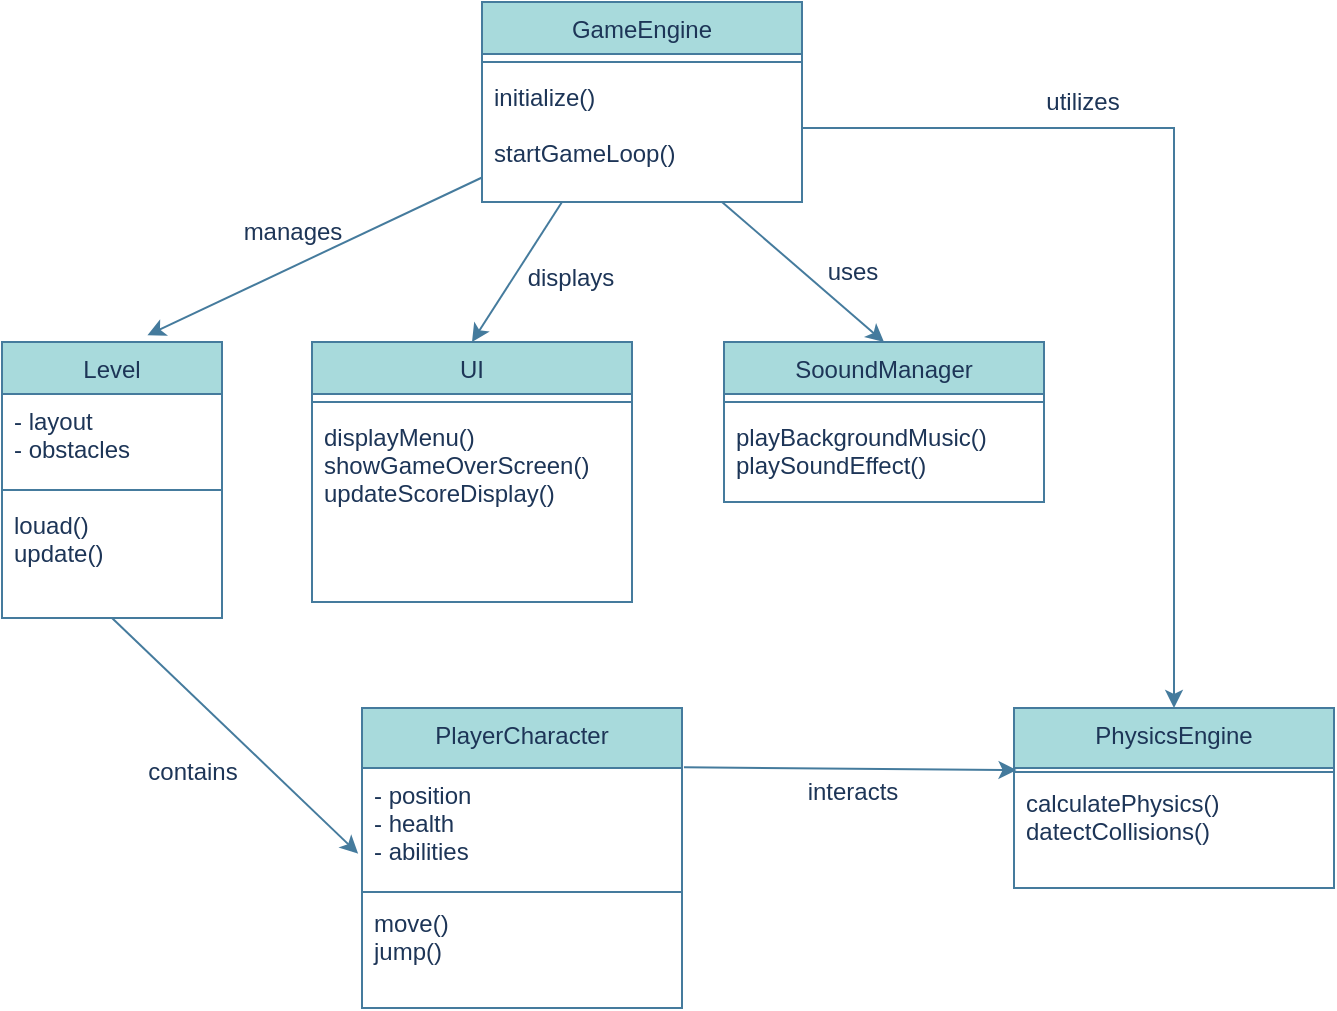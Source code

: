 <mxfile version="22.1.11" type="github">
  <diagram id="C5RBs43oDa-KdzZeNtuy" name="Page-1">
    <mxGraphModel dx="1388" dy="589" grid="0" gridSize="10" guides="1" tooltips="1" connect="1" arrows="1" fold="1" page="1" pageScale="1" pageWidth="827" pageHeight="1169" math="0" shadow="0">
      <root>
        <mxCell id="WIyWlLk6GJQsqaUBKTNV-0" />
        <mxCell id="WIyWlLk6GJQsqaUBKTNV-1" parent="WIyWlLk6GJQsqaUBKTNV-0" />
        <mxCell id="4f2Qqs5_9WDsQYXVXjXi-12" style="edgeStyle=none;rounded=0;orthogonalLoop=1;jettySize=auto;html=1;exitX=0.25;exitY=1;exitDx=0;exitDy=0;entryX=0.5;entryY=0;entryDx=0;entryDy=0;labelBackgroundColor=none;fontColor=default;strokeColor=#457B9D;" edge="1" parent="WIyWlLk6GJQsqaUBKTNV-1" source="zkfFHV4jXpPFQw0GAbJ--0" target="zkfFHV4jXpPFQw0GAbJ--13">
          <mxGeometry relative="1" as="geometry" />
        </mxCell>
        <mxCell id="4f2Qqs5_9WDsQYXVXjXi-13" style="edgeStyle=none;rounded=0;orthogonalLoop=1;jettySize=auto;html=1;exitX=0.75;exitY=1;exitDx=0;exitDy=0;entryX=0.5;entryY=0;entryDx=0;entryDy=0;labelBackgroundColor=none;fontColor=default;strokeColor=#457B9D;" edge="1" parent="WIyWlLk6GJQsqaUBKTNV-1" source="zkfFHV4jXpPFQw0GAbJ--0" target="zkfFHV4jXpPFQw0GAbJ--17">
          <mxGeometry relative="1" as="geometry" />
        </mxCell>
        <mxCell id="zkfFHV4jXpPFQw0GAbJ--0" value="GameEngine" style="swimlane;fontStyle=0;align=center;verticalAlign=top;childLayout=stackLayout;horizontal=1;startSize=26;horizontalStack=0;resizeParent=1;resizeLast=0;collapsible=1;marginBottom=0;rounded=0;shadow=0;strokeWidth=1;labelBackgroundColor=none;fillColor=#A8DADC;strokeColor=#457B9D;fontColor=#1D3557;" parent="WIyWlLk6GJQsqaUBKTNV-1" vertex="1">
          <mxGeometry x="360" y="50" width="160" height="100" as="geometry">
            <mxRectangle x="230" y="140" width="160" height="26" as="alternateBounds" />
          </mxGeometry>
        </mxCell>
        <mxCell id="zkfFHV4jXpPFQw0GAbJ--4" value="" style="line;html=1;strokeWidth=1;align=left;verticalAlign=middle;spacingTop=-1;spacingLeft=3;spacingRight=3;rotatable=0;labelPosition=right;points=[];portConstraint=eastwest;labelBackgroundColor=none;fillColor=#A8DADC;strokeColor=#457B9D;fontColor=#1D3557;rounded=0;" parent="zkfFHV4jXpPFQw0GAbJ--0" vertex="1">
          <mxGeometry y="26" width="160" height="8" as="geometry" />
        </mxCell>
        <mxCell id="zkfFHV4jXpPFQw0GAbJ--5" value="initialize()&#xa;&#xa;startGameLoop()" style="text;align=left;verticalAlign=top;spacingLeft=4;spacingRight=4;overflow=hidden;rotatable=0;points=[[0,0.5],[1,0.5]];portConstraint=eastwest;labelBackgroundColor=none;fontColor=#1D3557;rounded=0;" parent="zkfFHV4jXpPFQw0GAbJ--0" vertex="1">
          <mxGeometry y="34" width="160" height="58" as="geometry" />
        </mxCell>
        <mxCell id="zkfFHV4jXpPFQw0GAbJ--6" value="Level" style="swimlane;fontStyle=0;align=center;verticalAlign=top;childLayout=stackLayout;horizontal=1;startSize=26;horizontalStack=0;resizeParent=1;resizeLast=0;collapsible=1;marginBottom=0;rounded=0;shadow=0;strokeWidth=1;labelBackgroundColor=none;fillColor=#A8DADC;strokeColor=#457B9D;fontColor=#1D3557;" parent="WIyWlLk6GJQsqaUBKTNV-1" vertex="1">
          <mxGeometry x="120" y="220" width="110" height="138" as="geometry">
            <mxRectangle x="120" y="360" width="160" height="26" as="alternateBounds" />
          </mxGeometry>
        </mxCell>
        <mxCell id="zkfFHV4jXpPFQw0GAbJ--8" value="- layout&#xa;- obstacles" style="text;align=left;verticalAlign=top;spacingLeft=4;spacingRight=4;overflow=hidden;rotatable=0;points=[[0,0.5],[1,0.5]];portConstraint=eastwest;rounded=0;shadow=0;html=0;labelBackgroundColor=none;fontColor=#1D3557;" parent="zkfFHV4jXpPFQw0GAbJ--6" vertex="1">
          <mxGeometry y="26" width="110" height="44" as="geometry" />
        </mxCell>
        <mxCell id="zkfFHV4jXpPFQw0GAbJ--9" value="" style="line;html=1;strokeWidth=1;align=left;verticalAlign=middle;spacingTop=-1;spacingLeft=3;spacingRight=3;rotatable=0;labelPosition=right;points=[];portConstraint=eastwest;labelBackgroundColor=none;fillColor=#A8DADC;strokeColor=#457B9D;fontColor=#1D3557;rounded=0;" parent="zkfFHV4jXpPFQw0GAbJ--6" vertex="1">
          <mxGeometry y="70" width="110" height="8" as="geometry" />
        </mxCell>
        <mxCell id="zkfFHV4jXpPFQw0GAbJ--10" value="louad()&#xa;update()" style="text;align=left;verticalAlign=top;spacingLeft=4;spacingRight=4;overflow=hidden;rotatable=0;points=[[0,0.5],[1,0.5]];portConstraint=eastwest;fontStyle=0;labelBackgroundColor=none;fontColor=#1D3557;rounded=0;" parent="zkfFHV4jXpPFQw0GAbJ--6" vertex="1">
          <mxGeometry y="78" width="110" height="52" as="geometry" />
        </mxCell>
        <mxCell id="zkfFHV4jXpPFQw0GAbJ--13" value="UI" style="swimlane;fontStyle=0;align=center;verticalAlign=top;childLayout=stackLayout;horizontal=1;startSize=26;horizontalStack=0;resizeParent=1;resizeLast=0;collapsible=1;marginBottom=0;rounded=0;shadow=0;strokeWidth=1;labelBackgroundColor=none;fillColor=#A8DADC;strokeColor=#457B9D;fontColor=#1D3557;" parent="WIyWlLk6GJQsqaUBKTNV-1" vertex="1">
          <mxGeometry x="275" y="220" width="160" height="130" as="geometry">
            <mxRectangle x="340" y="380" width="170" height="26" as="alternateBounds" />
          </mxGeometry>
        </mxCell>
        <mxCell id="zkfFHV4jXpPFQw0GAbJ--15" value="" style="line;html=1;strokeWidth=1;align=left;verticalAlign=middle;spacingTop=-1;spacingLeft=3;spacingRight=3;rotatable=0;labelPosition=right;points=[];portConstraint=eastwest;labelBackgroundColor=none;fillColor=#A8DADC;strokeColor=#457B9D;fontColor=#1D3557;rounded=0;" parent="zkfFHV4jXpPFQw0GAbJ--13" vertex="1">
          <mxGeometry y="26" width="160" height="8" as="geometry" />
        </mxCell>
        <mxCell id="zkfFHV4jXpPFQw0GAbJ--14" value="displayMenu()&#xa;showGameOverScreen()&#xa;updateScoreDisplay()" style="text;align=left;verticalAlign=top;spacingLeft=4;spacingRight=4;overflow=hidden;rotatable=0;points=[[0,0.5],[1,0.5]];portConstraint=eastwest;labelBackgroundColor=none;fontColor=#1D3557;rounded=0;" parent="zkfFHV4jXpPFQw0GAbJ--13" vertex="1">
          <mxGeometry y="34" width="160" height="56" as="geometry" />
        </mxCell>
        <mxCell id="zkfFHV4jXpPFQw0GAbJ--17" value="SooundManager" style="swimlane;fontStyle=0;align=center;verticalAlign=top;childLayout=stackLayout;horizontal=1;startSize=26;horizontalStack=0;resizeParent=1;resizeLast=0;collapsible=1;marginBottom=0;rounded=0;shadow=0;strokeWidth=1;labelBackgroundColor=none;fillColor=#A8DADC;strokeColor=#457B9D;fontColor=#1D3557;" parent="WIyWlLk6GJQsqaUBKTNV-1" vertex="1">
          <mxGeometry x="481" y="220" width="160" height="80" as="geometry">
            <mxRectangle x="550" y="140" width="160" height="26" as="alternateBounds" />
          </mxGeometry>
        </mxCell>
        <mxCell id="zkfFHV4jXpPFQw0GAbJ--23" value="" style="line;html=1;strokeWidth=1;align=left;verticalAlign=middle;spacingTop=-1;spacingLeft=3;spacingRight=3;rotatable=0;labelPosition=right;points=[];portConstraint=eastwest;labelBackgroundColor=none;fillColor=#A8DADC;strokeColor=#457B9D;fontColor=#1D3557;rounded=0;" parent="zkfFHV4jXpPFQw0GAbJ--17" vertex="1">
          <mxGeometry y="26" width="160" height="8" as="geometry" />
        </mxCell>
        <mxCell id="zkfFHV4jXpPFQw0GAbJ--24" value="playBackgroundMusic()&#xa;playSoundEffect()&#xa;" style="text;align=left;verticalAlign=top;spacingLeft=4;spacingRight=4;overflow=hidden;rotatable=0;points=[[0,0.5],[1,0.5]];portConstraint=eastwest;labelBackgroundColor=none;fontColor=#1D3557;rounded=0;" parent="zkfFHV4jXpPFQw0GAbJ--17" vertex="1">
          <mxGeometry y="34" width="160" height="46" as="geometry" />
        </mxCell>
        <mxCell id="4f2Qqs5_9WDsQYXVXjXi-1" value="PlayerCharacter" style="swimlane;fontStyle=0;align=center;verticalAlign=top;childLayout=stackLayout;horizontal=1;startSize=30;horizontalStack=0;resizeParent=1;resizeLast=0;collapsible=1;marginBottom=0;rounded=0;shadow=0;strokeWidth=1;labelBackgroundColor=none;fillColor=#A8DADC;strokeColor=#457B9D;fontColor=#1D3557;" vertex="1" parent="WIyWlLk6GJQsqaUBKTNV-1">
          <mxGeometry x="300" y="403" width="160" height="150" as="geometry">
            <mxRectangle x="230" y="140" width="160" height="26" as="alternateBounds" />
          </mxGeometry>
        </mxCell>
        <mxCell id="4f2Qqs5_9WDsQYXVXjXi-5" value="- position&#xa;- health&#xa;- abilities" style="text;align=left;verticalAlign=top;spacingLeft=4;spacingRight=4;overflow=hidden;rotatable=0;points=[[0,0.5],[1,0.5]];portConstraint=eastwest;labelBackgroundColor=none;fontColor=#1D3557;rounded=0;" vertex="1" parent="4f2Qqs5_9WDsQYXVXjXi-1">
          <mxGeometry y="30" width="160" height="60" as="geometry" />
        </mxCell>
        <mxCell id="4f2Qqs5_9WDsQYXVXjXi-2" value="" style="line;html=1;strokeWidth=1;align=left;verticalAlign=middle;spacingTop=-1;spacingLeft=3;spacingRight=3;rotatable=0;labelPosition=right;points=[];portConstraint=eastwest;labelBackgroundColor=none;fillColor=#A8DADC;strokeColor=#457B9D;fontColor=#1D3557;rounded=0;" vertex="1" parent="4f2Qqs5_9WDsQYXVXjXi-1">
          <mxGeometry y="90" width="160" height="4" as="geometry" />
        </mxCell>
        <mxCell id="4f2Qqs5_9WDsQYXVXjXi-3" value="move()&#xa;jump()" style="text;align=left;verticalAlign=top;spacingLeft=4;spacingRight=4;overflow=hidden;rotatable=0;points=[[0,0.5],[1,0.5]];portConstraint=eastwest;labelBackgroundColor=none;fontColor=#1D3557;rounded=0;" vertex="1" parent="4f2Qqs5_9WDsQYXVXjXi-1">
          <mxGeometry y="94" width="160" height="50" as="geometry" />
        </mxCell>
        <mxCell id="4f2Qqs5_9WDsQYXVXjXi-6" value="PhysicsEngine" style="swimlane;fontStyle=0;align=center;verticalAlign=top;childLayout=stackLayout;horizontal=1;startSize=30;horizontalStack=0;resizeParent=1;resizeLast=0;collapsible=1;marginBottom=0;rounded=0;shadow=0;strokeWidth=1;labelBackgroundColor=none;fillColor=#A8DADC;strokeColor=#457B9D;fontColor=#1D3557;" vertex="1" parent="WIyWlLk6GJQsqaUBKTNV-1">
          <mxGeometry x="626" y="403" width="160" height="90" as="geometry">
            <mxRectangle x="230" y="140" width="160" height="26" as="alternateBounds" />
          </mxGeometry>
        </mxCell>
        <mxCell id="4f2Qqs5_9WDsQYXVXjXi-8" value="" style="line;html=1;strokeWidth=1;align=left;verticalAlign=middle;spacingTop=-1;spacingLeft=3;spacingRight=3;rotatable=0;labelPosition=right;points=[];portConstraint=eastwest;labelBackgroundColor=none;fillColor=#A8DADC;strokeColor=#457B9D;fontColor=#1D3557;rounded=0;" vertex="1" parent="4f2Qqs5_9WDsQYXVXjXi-6">
          <mxGeometry y="30" width="160" height="4" as="geometry" />
        </mxCell>
        <mxCell id="4f2Qqs5_9WDsQYXVXjXi-9" value="calculatePhysics()&#xa;datectCollisions()" style="text;align=left;verticalAlign=top;spacingLeft=4;spacingRight=4;overflow=hidden;rotatable=0;points=[[0,0.5],[1,0.5]];portConstraint=eastwest;labelBackgroundColor=none;fontColor=#1D3557;rounded=0;" vertex="1" parent="4f2Qqs5_9WDsQYXVXjXi-6">
          <mxGeometry y="34" width="160" height="40" as="geometry" />
        </mxCell>
        <mxCell id="4f2Qqs5_9WDsQYXVXjXi-11" style="rounded=0;orthogonalLoop=1;jettySize=auto;html=1;entryX=0.661;entryY=-0.024;entryDx=0;entryDy=0;entryPerimeter=0;labelBackgroundColor=none;fontColor=default;strokeColor=#457B9D;" edge="1" parent="WIyWlLk6GJQsqaUBKTNV-1" source="zkfFHV4jXpPFQw0GAbJ--0" target="zkfFHV4jXpPFQw0GAbJ--6">
          <mxGeometry relative="1" as="geometry" />
        </mxCell>
        <mxCell id="4f2Qqs5_9WDsQYXVXjXi-14" style="edgeStyle=orthogonalEdgeStyle;rounded=0;orthogonalLoop=1;jettySize=auto;html=1;entryX=0.5;entryY=0;entryDx=0;entryDy=0;elbow=vertical;labelBackgroundColor=none;fontColor=default;strokeColor=#457B9D;" edge="1" parent="WIyWlLk6GJQsqaUBKTNV-1" source="zkfFHV4jXpPFQw0GAbJ--5" target="4f2Qqs5_9WDsQYXVXjXi-6">
          <mxGeometry relative="1" as="geometry" />
        </mxCell>
        <mxCell id="4f2Qqs5_9WDsQYXVXjXi-15" style="edgeStyle=none;rounded=0;orthogonalLoop=1;jettySize=auto;html=1;exitX=0.5;exitY=1;exitDx=0;exitDy=0;entryX=-0.012;entryY=0.714;entryDx=0;entryDy=0;entryPerimeter=0;labelBackgroundColor=none;fontColor=default;strokeColor=#457B9D;" edge="1" parent="WIyWlLk6GJQsqaUBKTNV-1" source="zkfFHV4jXpPFQw0GAbJ--6" target="4f2Qqs5_9WDsQYXVXjXi-5">
          <mxGeometry relative="1" as="geometry" />
        </mxCell>
        <mxCell id="4f2Qqs5_9WDsQYXVXjXi-16" style="edgeStyle=none;rounded=0;orthogonalLoop=1;jettySize=auto;html=1;entryX=0.008;entryY=0.345;entryDx=0;entryDy=0;exitX=1.006;exitY=-0.006;exitDx=0;exitDy=0;entryPerimeter=0;labelBackgroundColor=none;fontColor=default;strokeColor=#457B9D;exitPerimeter=0;" edge="1" parent="WIyWlLk6GJQsqaUBKTNV-1" source="4f2Qqs5_9WDsQYXVXjXi-5" target="4f2Qqs5_9WDsQYXVXjXi-6">
          <mxGeometry relative="1" as="geometry" />
        </mxCell>
        <mxCell id="4f2Qqs5_9WDsQYXVXjXi-17" value="manages" style="text;html=1;align=center;verticalAlign=middle;resizable=0;points=[];autosize=1;strokeColor=none;fillColor=none;labelBackgroundColor=none;fontColor=#1D3557;rounded=0;" vertex="1" parent="WIyWlLk6GJQsqaUBKTNV-1">
          <mxGeometry x="230" y="150" width="70" height="30" as="geometry" />
        </mxCell>
        <mxCell id="4f2Qqs5_9WDsQYXVXjXi-18" value="displays" style="text;html=1;align=center;verticalAlign=middle;resizable=0;points=[];autosize=1;strokeColor=none;fillColor=none;labelBackgroundColor=none;fontColor=#1D3557;rounded=0;" vertex="1" parent="WIyWlLk6GJQsqaUBKTNV-1">
          <mxGeometry x="369" y="173" width="70" height="30" as="geometry" />
        </mxCell>
        <mxCell id="4f2Qqs5_9WDsQYXVXjXi-19" value="uses" style="text;html=1;align=center;verticalAlign=middle;resizable=0;points=[];autosize=1;strokeColor=none;fillColor=none;labelBackgroundColor=none;fontColor=#1D3557;rounded=0;" vertex="1" parent="WIyWlLk6GJQsqaUBKTNV-1">
          <mxGeometry x="520" y="170" width="50" height="30" as="geometry" />
        </mxCell>
        <mxCell id="4f2Qqs5_9WDsQYXVXjXi-21" value="contains" style="text;html=1;align=center;verticalAlign=middle;resizable=0;points=[];autosize=1;strokeColor=none;fillColor=none;labelBackgroundColor=none;fontColor=#1D3557;rounded=0;" vertex="1" parent="WIyWlLk6GJQsqaUBKTNV-1">
          <mxGeometry x="180" y="420" width="70" height="30" as="geometry" />
        </mxCell>
        <mxCell id="4f2Qqs5_9WDsQYXVXjXi-23" value="interacts" style="text;html=1;align=center;verticalAlign=middle;resizable=0;points=[];autosize=1;strokeColor=none;fillColor=none;labelBackgroundColor=none;fontColor=#1D3557;rounded=0;" vertex="1" parent="WIyWlLk6GJQsqaUBKTNV-1">
          <mxGeometry x="510" y="430" width="70" height="30" as="geometry" />
        </mxCell>
        <mxCell id="4f2Qqs5_9WDsQYXVXjXi-24" value="utilizes" style="text;html=1;align=center;verticalAlign=middle;resizable=0;points=[];autosize=1;strokeColor=none;fillColor=none;labelBackgroundColor=none;fontColor=#1D3557;rounded=0;" vertex="1" parent="WIyWlLk6GJQsqaUBKTNV-1">
          <mxGeometry x="630" y="85" width="60" height="30" as="geometry" />
        </mxCell>
      </root>
    </mxGraphModel>
  </diagram>
</mxfile>
